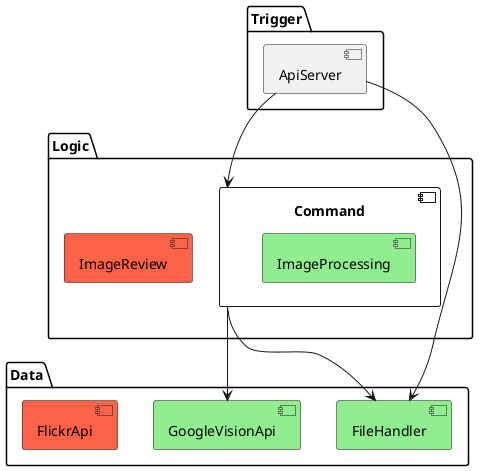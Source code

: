 @startuml
package Trigger {
 [ApiServer]
}

package Logic {
 component Command {
  component ImageProcessing #lightgreen
 }
 component "ImageReview" #tomato
}

package Data {
 component FileHandler #lightgreen

 component GoogleVisionApi #lightgreen
 component FlickrApi #tomato
 Command --> [GoogleVisionApi]
 Command --> [FileHandler]


}

[ApiServer] --> Command
[ApiServer] --> [FileHandler]
@enduml
